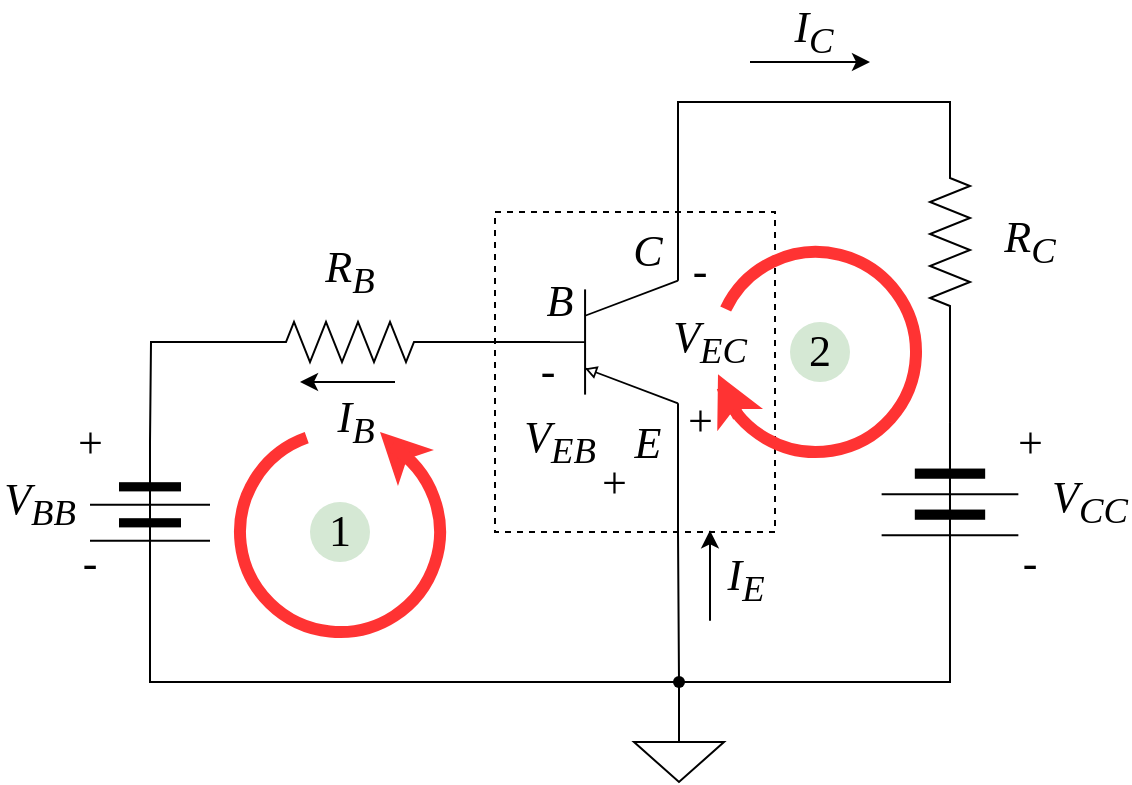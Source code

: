 <mxfile version="22.0.3" type="device">
  <diagram name="Trang-1" id="NIQV9puHBk_IiYt71eVW">
    <mxGraphModel dx="863" dy="505" grid="1" gridSize="10" guides="1" tooltips="1" connect="1" arrows="1" fold="1" page="1" pageScale="1" pageWidth="850" pageHeight="1100" math="0" shadow="0">
      <root>
        <mxCell id="0" />
        <mxCell id="1" parent="0" />
        <mxCell id="F3jTfLF-wt0xc900X1wD-1" value="&lt;font face=&quot;Times New Roman&quot;&gt;&lt;i&gt;V&lt;sub&gt;EC&lt;/sub&gt;&lt;/i&gt;&lt;/font&gt;" style="text;html=1;strokeColor=none;fillColor=none;align=center;verticalAlign=middle;whiteSpace=wrap;rounded=0;fontSize=22;fontFamily=Helvetica;fontColor=default;strokeWidth=20;movable=1;resizable=1;rotatable=1;deletable=1;editable=1;locked=0;connectable=1;" parent="1" vertex="1">
          <mxGeometry x="460" y="275" width="40" height="30" as="geometry" />
        </mxCell>
        <mxCell id="F3jTfLF-wt0xc900X1wD-6" value="" style="rounded=0;whiteSpace=wrap;html=1;strokeWidth=1;align=center;verticalAlign=middle;fontFamily=Helvetica;fontSize=22;fontColor=default;fillColor=none;gradientColor=none;dashed=1;movable=1;resizable=1;rotatable=1;deletable=1;editable=1;locked=0;connectable=1;" parent="1" vertex="1">
          <mxGeometry x="372.5" y="225" width="140" height="160" as="geometry" />
        </mxCell>
        <mxCell id="F3jTfLF-wt0xc900X1wD-8" style="edgeStyle=orthogonalEdgeStyle;rounded=0;orthogonalLoop=1;jettySize=auto;html=1;exitX=1;exitY=0.5;exitDx=0;exitDy=0;exitPerimeter=0;endArrow=none;endFill=0;fontSize=22;movable=1;resizable=1;rotatable=1;deletable=1;editable=1;locked=0;connectable=1;" parent="1" source="F3jTfLF-wt0xc900X1wD-9" target="F3jTfLF-wt0xc900X1wD-13" edge="1">
          <mxGeometry relative="1" as="geometry" />
        </mxCell>
        <mxCell id="F3jTfLF-wt0xc900X1wD-9" value="" style="pointerEvents=1;verticalLabelPosition=bottom;shadow=0;dashed=0;align=center;html=1;verticalAlign=top;shape=mxgraph.electrical.resistors.resistor_2;rotation=90;aspect=fixed;fontSize=22;movable=1;resizable=1;rotatable=1;deletable=1;editable=1;locked=0;connectable=1;" parent="1" vertex="1">
          <mxGeometry x="550" y="230" width="100" height="20" as="geometry" />
        </mxCell>
        <mxCell id="49wvMDCTSfaast48n2sF-11" style="edgeStyle=orthogonalEdgeStyle;shape=connector;rounded=0;orthogonalLoop=1;jettySize=auto;html=1;exitX=0;exitY=0.5;exitDx=0;exitDy=0;exitPerimeter=0;labelBackgroundColor=default;strokeColor=default;align=center;verticalAlign=middle;fontFamily=Helvetica;fontSize=11;fontColor=default;endArrow=none;endFill=0;" edge="1" parent="1" source="F3jTfLF-wt0xc900X1wD-10">
          <mxGeometry relative="1" as="geometry">
            <mxPoint x="200" y="340" as="targetPoint" />
          </mxGeometry>
        </mxCell>
        <mxCell id="F3jTfLF-wt0xc900X1wD-10" value="" style="pointerEvents=1;verticalLabelPosition=bottom;shadow=0;dashed=0;align=center;html=1;verticalAlign=top;shape=mxgraph.electrical.resistors.resistor_2;fontSize=22;movable=1;resizable=1;rotatable=1;deletable=1;editable=1;locked=0;connectable=1;" parent="1" vertex="1">
          <mxGeometry x="250" y="280" width="100" height="20" as="geometry" />
        </mxCell>
        <mxCell id="F3jTfLF-wt0xc900X1wD-11" value="" style="pointerEvents=1;verticalLabelPosition=bottom;shadow=0;dashed=0;align=center;html=1;verticalAlign=top;shape=mxgraph.electrical.miscellaneous.batteryStack;rotation=90;fontSize=22;movable=1;resizable=1;rotatable=1;deletable=1;editable=1;locked=0;connectable=1;direction=east;" parent="1" vertex="1">
          <mxGeometry x="165" y="345" width="70" height="60" as="geometry" />
        </mxCell>
        <mxCell id="F3jTfLF-wt0xc900X1wD-12" style="edgeStyle=orthogonalEdgeStyle;shape=connector;rounded=0;orthogonalLoop=1;jettySize=auto;html=1;exitX=0;exitY=0.5;exitDx=0;exitDy=0;labelBackgroundColor=default;strokeColor=default;align=center;verticalAlign=middle;fontFamily=Helvetica;fontSize=22;fontColor=default;endArrow=none;endFill=0;movable=1;resizable=1;rotatable=1;deletable=1;editable=1;locked=0;connectable=1;" parent="1" source="F3jTfLF-wt0xc900X1wD-13" target="F3jTfLF-wt0xc900X1wD-18" edge="1">
          <mxGeometry relative="1" as="geometry">
            <Array as="points">
              <mxPoint x="600" y="460" />
            </Array>
          </mxGeometry>
        </mxCell>
        <mxCell id="F3jTfLF-wt0xc900X1wD-13" value="" style="pointerEvents=1;verticalLabelPosition=bottom;shadow=0;dashed=0;align=center;html=1;verticalAlign=top;shape=mxgraph.electrical.miscellaneous.batteryStack;rotation=-90;aspect=fixed;fontSize=22;movable=1;resizable=1;rotatable=1;deletable=1;editable=1;locked=0;connectable=1;direction=west;" parent="1" vertex="1">
          <mxGeometry x="559.92" y="336" width="80.15" height="68.36" as="geometry" />
        </mxCell>
        <mxCell id="F3jTfLF-wt0xc900X1wD-17" value="" style="pointerEvents=1;verticalLabelPosition=bottom;shadow=0;dashed=0;align=center;html=1;verticalAlign=top;shape=mxgraph.electrical.signal_sources.signal_ground;fontFamily=Helvetica;fontSize=22;fontColor=default;movable=1;resizable=1;rotatable=1;deletable=1;editable=1;locked=0;connectable=1;" parent="1" vertex="1">
          <mxGeometry x="442" y="480" width="45" height="30" as="geometry" />
        </mxCell>
        <mxCell id="F3jTfLF-wt0xc900X1wD-18" value="" style="shape=waypoint;sketch=0;size=6;pointerEvents=1;points=[];fillColor=none;resizable=1;rotatable=1;perimeter=centerPerimeter;snapToPoint=1;fontFamily=Helvetica;fontSize=22;fontColor=default;movable=1;deletable=1;editable=1;locked=0;connectable=1;" parent="1" vertex="1">
          <mxGeometry x="454.5" y="450" width="20" height="20" as="geometry" />
        </mxCell>
        <mxCell id="F3jTfLF-wt0xc900X1wD-21" value="&lt;font face=&quot;Times New Roman&quot;&gt;&lt;i&gt;R&lt;sub&gt;C&lt;/sub&gt;&lt;/i&gt;&lt;/font&gt;" style="text;html=1;strokeColor=none;fillColor=none;align=center;verticalAlign=middle;whiteSpace=wrap;rounded=0;fontSize=22;fontFamily=Helvetica;fontColor=default;strokeWidth=20;movable=1;resizable=1;rotatable=1;deletable=1;editable=1;locked=0;connectable=1;" parent="1" vertex="1">
          <mxGeometry x="620" y="225" width="40" height="30" as="geometry" />
        </mxCell>
        <mxCell id="F3jTfLF-wt0xc900X1wD-22" value="&lt;font face=&quot;Times New Roman&quot;&gt;&lt;i&gt;V&lt;sub&gt;CC&lt;/sub&gt;&lt;/i&gt;&lt;/font&gt;" style="text;html=1;strokeColor=none;fillColor=none;align=center;verticalAlign=middle;whiteSpace=wrap;rounded=0;fontSize=22;fontFamily=Helvetica;fontColor=default;strokeWidth=20;movable=1;resizable=1;rotatable=1;deletable=1;editable=1;locked=0;connectable=1;" parent="1" vertex="1">
          <mxGeometry x="650.0" y="355.18" width="40" height="30" as="geometry" />
        </mxCell>
        <mxCell id="F3jTfLF-wt0xc900X1wD-23" value="&lt;font face=&quot;Times New Roman&quot;&gt;&lt;i&gt;V&lt;sub&gt;BB&lt;/sub&gt;&lt;/i&gt;&lt;/font&gt;" style="text;html=1;strokeColor=none;fillColor=none;align=center;verticalAlign=middle;whiteSpace=wrap;rounded=0;fontSize=22;fontFamily=Helvetica;fontColor=default;strokeWidth=20;movable=1;resizable=1;rotatable=1;deletable=1;editable=1;locked=0;connectable=1;" parent="1" vertex="1">
          <mxGeometry x="125" y="355.82" width="40" height="30" as="geometry" />
        </mxCell>
        <mxCell id="F3jTfLF-wt0xc900X1wD-24" value="&lt;font face=&quot;Times New Roman&quot;&gt;&lt;i&gt;R&lt;sub&gt;B&lt;/sub&gt;&lt;/i&gt;&lt;/font&gt;" style="text;html=1;strokeColor=none;fillColor=none;align=center;verticalAlign=middle;whiteSpace=wrap;rounded=0;fontSize=22;fontFamily=Helvetica;fontColor=default;strokeWidth=20;movable=1;resizable=1;rotatable=1;deletable=1;editable=1;locked=0;connectable=1;" parent="1" vertex="1">
          <mxGeometry x="280.0" y="240" width="40" height="30" as="geometry" />
        </mxCell>
        <mxCell id="F3jTfLF-wt0xc900X1wD-25" value="&lt;font face=&quot;Times New Roman&quot;&gt;&lt;i&gt;V&lt;sub&gt;EB&lt;/sub&gt;&lt;/i&gt;&lt;/font&gt;" style="text;html=1;strokeColor=none;fillColor=none;align=center;verticalAlign=middle;whiteSpace=wrap;rounded=0;fontSize=22;fontFamily=Helvetica;fontColor=default;strokeWidth=20;movable=1;resizable=1;rotatable=1;deletable=1;editable=1;locked=0;connectable=1;" parent="1" vertex="1">
          <mxGeometry x="385.0" y="325.18" width="40" height="30" as="geometry" />
        </mxCell>
        <mxCell id="F3jTfLF-wt0xc900X1wD-26" value="&lt;font face=&quot;Times New Roman&quot;&gt;&lt;i&gt;+&lt;/i&gt;&lt;/font&gt;" style="text;html=1;strokeColor=none;fillColor=none;align=center;verticalAlign=middle;whiteSpace=wrap;rounded=0;fontSize=22;fontFamily=Helvetica;fontColor=default;strokeWidth=20;movable=1;resizable=1;rotatable=1;deletable=1;editable=1;locked=0;connectable=1;" parent="1" vertex="1">
          <mxGeometry x="454.5" y="315" width="40" height="30" as="geometry" />
        </mxCell>
        <mxCell id="F3jTfLF-wt0xc900X1wD-27" value="&lt;font face=&quot;Times New Roman&quot;&gt;&lt;i&gt;-&lt;/i&gt;&lt;/font&gt;" style="text;html=1;strokeColor=none;fillColor=none;align=center;verticalAlign=middle;whiteSpace=wrap;rounded=0;fontSize=22;fontFamily=Helvetica;fontColor=default;strokeWidth=20;movable=1;resizable=1;rotatable=1;deletable=1;editable=1;locked=0;connectable=1;" parent="1" vertex="1">
          <mxGeometry x="454.5" y="240" width="40" height="30" as="geometry" />
        </mxCell>
        <mxCell id="F3jTfLF-wt0xc900X1wD-28" value="&lt;font face=&quot;Times New Roman&quot;&gt;&lt;i&gt;+&lt;/i&gt;&lt;/font&gt;" style="text;html=1;strokeColor=none;fillColor=none;align=center;verticalAlign=middle;whiteSpace=wrap;rounded=0;fontSize=22;fontFamily=Helvetica;fontColor=default;strokeWidth=20;movable=1;resizable=1;rotatable=1;deletable=1;editable=1;locked=0;connectable=1;" parent="1" vertex="1">
          <mxGeometry x="417" y="350.82" width="30" height="20" as="geometry" />
        </mxCell>
        <mxCell id="F3jTfLF-wt0xc900X1wD-29" value="&lt;font face=&quot;Times New Roman&quot;&gt;&lt;i&gt;-&lt;/i&gt;&lt;/font&gt;" style="text;html=1;strokeColor=none;fillColor=none;align=center;verticalAlign=middle;whiteSpace=wrap;rounded=0;fontSize=22;fontFamily=Helvetica;fontColor=default;strokeWidth=20;movable=1;resizable=1;rotatable=1;deletable=1;editable=1;locked=0;connectable=1;" parent="1" vertex="1">
          <mxGeometry x="384" y="295" width="30" height="20" as="geometry" />
        </mxCell>
        <mxCell id="F3jTfLF-wt0xc900X1wD-30" value="&lt;span style=&quot;font-weight: 400;&quot;&gt;C&lt;/span&gt;" style="text;html=1;strokeColor=none;fillColor=none;align=center;verticalAlign=middle;whiteSpace=wrap;rounded=0;fontSize=22;fontFamily=Times New Roman;fontColor=default;fontStyle=3;movable=1;resizable=1;rotatable=1;deletable=1;editable=1;locked=0;connectable=1;" parent="1" vertex="1">
          <mxGeometry x="434" y="230" width="30" height="30" as="geometry" />
        </mxCell>
        <mxCell id="F3jTfLF-wt0xc900X1wD-31" value="&lt;span style=&quot;font-weight: 400;&quot;&gt;B&lt;/span&gt;" style="text;html=1;strokeColor=none;fillColor=none;align=center;verticalAlign=middle;whiteSpace=wrap;rounded=0;fontSize=22;fontFamily=Times New Roman;fontColor=default;fontStyle=3;movable=1;resizable=1;rotatable=1;deletable=1;editable=1;locked=0;connectable=1;" parent="1" vertex="1">
          <mxGeometry x="390" y="255" width="30" height="30" as="geometry" />
        </mxCell>
        <mxCell id="F3jTfLF-wt0xc900X1wD-32" value="&lt;span style=&quot;font-weight: 400;&quot;&gt;E&lt;/span&gt;" style="text;html=1;strokeColor=none;fillColor=none;align=center;verticalAlign=middle;whiteSpace=wrap;rounded=0;fontSize=22;fontFamily=Times New Roman;fontColor=default;fontStyle=3;movable=1;resizable=1;rotatable=1;deletable=1;editable=1;locked=0;connectable=1;" parent="1" vertex="1">
          <mxGeometry x="434" y="325.82" width="30" height="30" as="geometry" />
        </mxCell>
        <mxCell id="F3jTfLF-wt0xc900X1wD-33" value="&lt;font face=&quot;Times New Roman&quot;&gt;&lt;i&gt;+&lt;/i&gt;&lt;/font&gt;" style="text;html=1;strokeColor=none;fillColor=none;align=center;verticalAlign=middle;whiteSpace=wrap;rounded=0;fontSize=22;fontFamily=Helvetica;fontColor=default;strokeWidth=20;movable=1;resizable=1;rotatable=1;deletable=1;editable=1;locked=0;connectable=1;" parent="1" vertex="1">
          <mxGeometry x="620.0" y="325.82" width="40" height="30" as="geometry" />
        </mxCell>
        <mxCell id="F3jTfLF-wt0xc900X1wD-34" value="&lt;font face=&quot;Times New Roman&quot;&gt;&lt;i&gt;-&lt;/i&gt;&lt;/font&gt;" style="text;html=1;strokeColor=none;fillColor=none;align=center;verticalAlign=middle;whiteSpace=wrap;rounded=0;fontSize=22;fontFamily=Helvetica;fontColor=default;strokeWidth=20;movable=1;resizable=1;rotatable=1;deletable=1;editable=1;locked=0;connectable=1;" parent="1" vertex="1">
          <mxGeometry x="620.0" y="385.82" width="40" height="30" as="geometry" />
        </mxCell>
        <mxCell id="F3jTfLF-wt0xc900X1wD-35" value="&lt;font face=&quot;Times New Roman&quot;&gt;&lt;i&gt;+&lt;/i&gt;&lt;/font&gt;" style="text;html=1;strokeColor=none;fillColor=none;align=center;verticalAlign=middle;whiteSpace=wrap;rounded=0;fontSize=22;fontFamily=Helvetica;fontColor=default;strokeWidth=20;movable=1;resizable=1;rotatable=1;deletable=1;editable=1;locked=0;connectable=1;" parent="1" vertex="1">
          <mxGeometry x="150.0" y="325.82" width="40" height="30" as="geometry" />
        </mxCell>
        <mxCell id="F3jTfLF-wt0xc900X1wD-36" value="&lt;font face=&quot;Times New Roman&quot;&gt;&lt;i&gt;-&lt;/i&gt;&lt;/font&gt;" style="text;html=1;strokeColor=none;fillColor=none;align=center;verticalAlign=middle;whiteSpace=wrap;rounded=0;fontSize=22;fontFamily=Helvetica;fontColor=default;strokeWidth=20;movable=1;resizable=1;rotatable=1;deletable=1;editable=1;locked=0;connectable=1;" parent="1" vertex="1">
          <mxGeometry x="150.0" y="385.82" width="40" height="30" as="geometry" />
        </mxCell>
        <mxCell id="F3jTfLF-wt0xc900X1wD-37" value="&lt;font face=&quot;Times New Roman&quot;&gt;1&lt;/font&gt;" style="ellipse;whiteSpace=wrap;html=1;rounded=0;strokeWidth=1;align=center;verticalAlign=middle;fontFamily=Helvetica;fontSize=22;fontColor=default;fillColor=#D5E8D4;gradientColor=none;aspect=fixed;strokeColor=none;movable=1;resizable=1;rotatable=1;deletable=1;editable=1;locked=0;connectable=1;" parent="1" vertex="1">
          <mxGeometry x="280" y="370" width="30" height="30" as="geometry" />
        </mxCell>
        <mxCell id="F3jTfLF-wt0xc900X1wD-38" value="" style="verticalLabelPosition=bottom;verticalAlign=top;html=1;shape=mxgraph.basic.arc;startAngle=0.279;endAngle=0.151;rounded=0;strokeWidth=6;align=center;fontFamily=Helvetica;fontSize=22;fontColor=default;fillColor=none;gradientColor=none;rotation=-165;strokeColor=#FF3333;" parent="1" vertex="1">
          <mxGeometry x="483" y="245" width="100" height="100" as="geometry" />
        </mxCell>
        <mxCell id="F3jTfLF-wt0xc900X1wD-39" value="" style="endArrow=classic;html=1;rounded=0;labelBackgroundColor=default;strokeColor=#FF3333;align=center;verticalAlign=middle;fontFamily=Helvetica;fontSize=22;fontColor=default;shape=connector;strokeWidth=6;exitX=0.773;exitY=0.101;exitDx=0;exitDy=0;exitPerimeter=0;" parent="1" edge="1">
          <mxGeometry width="50" height="50" relative="1" as="geometry">
            <mxPoint x="494.303" y="327.475" as="sourcePoint" />
            <mxPoint x="484" y="306.18" as="targetPoint" />
          </mxGeometry>
        </mxCell>
        <mxCell id="F3jTfLF-wt0xc900X1wD-40" value="" style="group" parent="1" vertex="1" connectable="0">
          <mxGeometry x="500" y="120" width="60" height="30" as="geometry" />
        </mxCell>
        <mxCell id="F3jTfLF-wt0xc900X1wD-42" value="&lt;span style=&quot;font-weight: 400;&quot;&gt;I&lt;sub&gt;C&lt;/sub&gt;&lt;/span&gt;" style="text;html=1;strokeColor=none;fillColor=none;align=center;verticalAlign=middle;whiteSpace=wrap;rounded=0;fontSize=22;fontFamily=Times New Roman;fontColor=default;fontStyle=3;movable=1;resizable=1;rotatable=1;deletable=1;editable=1;locked=0;connectable=1;" parent="F3jTfLF-wt0xc900X1wD-40" vertex="1">
          <mxGeometry x="17" width="30" height="30" as="geometry" />
        </mxCell>
        <mxCell id="F3jTfLF-wt0xc900X1wD-43" value="" style="group" parent="1" vertex="1" connectable="0">
          <mxGeometry x="267.5" y="310" width="77.5" height="125" as="geometry" />
        </mxCell>
        <mxCell id="F3jTfLF-wt0xc900X1wD-45" value="&lt;span style=&quot;font-weight: 400;&quot;&gt;I&lt;sub&gt;B&lt;/sub&gt;&lt;/span&gt;" style="text;html=1;strokeColor=none;fillColor=none;align=center;verticalAlign=middle;whiteSpace=wrap;rounded=0;fontSize=22;fontFamily=Times New Roman;fontColor=default;fontStyle=3;movable=1;resizable=1;rotatable=1;deletable=1;editable=1;locked=0;connectable=1;" parent="F3jTfLF-wt0xc900X1wD-43" vertex="1">
          <mxGeometry x="20" y="5" width="30" height="30" as="geometry" />
        </mxCell>
        <mxCell id="F3jTfLF-wt0xc900X1wD-2" value="" style="group;rotation=90;" parent="F3jTfLF-wt0xc900X1wD-43" vertex="1" connectable="0">
          <mxGeometry x="-22.5" y="25" width="100" height="100" as="geometry" />
        </mxCell>
        <mxCell id="F3jTfLF-wt0xc900X1wD-4" value="" style="endArrow=classic;html=1;rounded=0;labelBackgroundColor=default;strokeColor=#FF3333;align=center;verticalAlign=middle;fontFamily=Helvetica;fontSize=22;fontColor=default;shape=connector;strokeWidth=6;" parent="F3jTfLF-wt0xc900X1wD-2" edge="1">
          <mxGeometry width="50" height="50" relative="1" as="geometry">
            <mxPoint x="80" y="10" as="sourcePoint" />
            <mxPoint x="70" as="targetPoint" />
          </mxGeometry>
        </mxCell>
        <mxCell id="F3jTfLF-wt0xc900X1wD-46" value="" style="group" parent="1" vertex="1" connectable="0">
          <mxGeometry x="480" y="385.18" width="32.5" height="44.18" as="geometry" />
        </mxCell>
        <mxCell id="F3jTfLF-wt0xc900X1wD-48" value="&lt;span style=&quot;font-weight: 400;&quot;&gt;I&lt;sub&gt;E&lt;/sub&gt;&lt;/span&gt;" style="text;html=1;strokeColor=none;fillColor=none;align=center;verticalAlign=middle;whiteSpace=wrap;rounded=0;fontSize=22;fontFamily=Times New Roman;fontColor=default;fontStyle=3;movable=1;resizable=1;rotatable=1;deletable=1;editable=1;locked=0;connectable=1;" parent="F3jTfLF-wt0xc900X1wD-46" vertex="1">
          <mxGeometry x="2.5" y="9.18" width="30" height="30" as="geometry" />
        </mxCell>
        <mxCell id="49wvMDCTSfaast48n2sF-3" value="" style="verticalLabelPosition=bottom;shadow=0;dashed=0;align=center;html=1;verticalAlign=top;shape=stencil(zVVRa4MwEP41eS1q1skeh+seS2GDPQc9Z5gmkmRr9+93JkqbtganrAwEue9y3913d1FCM12xFkgSCdYAoU8kSXbbHdqvignNtZEKjQRhfFXuQBo5c9+b1JlMt5Abh5X8AIWDtVHyA/a8MH04FxUobjov3ZDoEc90D81yKQQycCm05znxIxnjAmOjgyOLXZJvZ/WFtcjfgAHloUeF241DSPI8M1E8LdHLjESRr2i1npbq7XommiEy1lialVLBu5Kforhan2ZfECi/Zd1MLxyDu5E2utd1Jmwd6szAUHMxznAfpLDCRwpEYXYpA8EKutUPnTjda7wLx/2Ow2Utadpg/qZrw/X0r8ifNG3RPiyXlv4bbb40unzXwxQ3HdvaH9scbfHZ5FdzSFKP5O5hGkleSx3qRaiRJa/r0Wba0IvPqUXdL9YCPw==);" vertex="1" parent="1">
          <mxGeometry x="400" y="240" width="64" height="100" as="geometry" />
        </mxCell>
        <mxCell id="49wvMDCTSfaast48n2sF-5" style="edgeStyle=orthogonalEdgeStyle;rounded=0;orthogonalLoop=1;jettySize=auto;html=1;exitX=0;exitY=0.5;exitDx=0;exitDy=0;exitPerimeter=0;entryX=1;entryY=0.5;entryDx=0;entryDy=0;entryPerimeter=0;endArrow=none;endFill=0;" edge="1" parent="1" source="49wvMDCTSfaast48n2sF-3" target="F3jTfLF-wt0xc900X1wD-10">
          <mxGeometry relative="1" as="geometry" />
        </mxCell>
        <mxCell id="49wvMDCTSfaast48n2sF-6" style="edgeStyle=orthogonalEdgeStyle;shape=connector;rounded=0;orthogonalLoop=1;jettySize=auto;html=1;exitX=1;exitY=0;exitDx=0;exitDy=0;exitPerimeter=0;entryX=0;entryY=0.5;entryDx=0;entryDy=0;entryPerimeter=0;labelBackgroundColor=default;strokeColor=default;align=center;verticalAlign=middle;fontFamily=Helvetica;fontSize=11;fontColor=default;endArrow=none;endFill=0;" edge="1" parent="1" source="49wvMDCTSfaast48n2sF-3" target="F3jTfLF-wt0xc900X1wD-9">
          <mxGeometry relative="1" as="geometry" />
        </mxCell>
        <mxCell id="49wvMDCTSfaast48n2sF-7" style="edgeStyle=orthogonalEdgeStyle;shape=connector;rounded=0;orthogonalLoop=1;jettySize=auto;html=1;exitX=0.5;exitY=0;exitDx=0;exitDy=0;exitPerimeter=0;entryX=0.497;entryY=0.5;entryDx=0;entryDy=0;entryPerimeter=0;labelBackgroundColor=default;strokeColor=default;align=center;verticalAlign=middle;fontFamily=Helvetica;fontSize=11;fontColor=default;endArrow=none;endFill=0;" edge="1" parent="1" source="F3jTfLF-wt0xc900X1wD-17" target="F3jTfLF-wt0xc900X1wD-18">
          <mxGeometry relative="1" as="geometry" />
        </mxCell>
        <mxCell id="49wvMDCTSfaast48n2sF-8" style="edgeStyle=orthogonalEdgeStyle;shape=connector;rounded=0;orthogonalLoop=1;jettySize=auto;html=1;exitX=1;exitY=1;exitDx=0;exitDy=0;exitPerimeter=0;entryX=0.258;entryY=-0.004;entryDx=0;entryDy=0;entryPerimeter=0;labelBackgroundColor=default;strokeColor=default;align=center;verticalAlign=middle;fontFamily=Helvetica;fontSize=11;fontColor=default;endArrow=none;endFill=0;" edge="1" parent="1" source="49wvMDCTSfaast48n2sF-3" target="F3jTfLF-wt0xc900X1wD-18">
          <mxGeometry relative="1" as="geometry" />
        </mxCell>
        <mxCell id="49wvMDCTSfaast48n2sF-9" style="edgeStyle=orthogonalEdgeStyle;shape=connector;rounded=0;orthogonalLoop=1;jettySize=auto;html=1;exitX=0;exitY=0.5;exitDx=0;exitDy=0;entryX=0.492;entryY=0.758;entryDx=0;entryDy=0;entryPerimeter=0;labelBackgroundColor=default;strokeColor=default;align=center;verticalAlign=middle;fontFamily=Helvetica;fontSize=11;fontColor=default;endArrow=none;endFill=0;" edge="1" parent="1" source="F3jTfLF-wt0xc900X1wD-11" target="F3jTfLF-wt0xc900X1wD-18">
          <mxGeometry relative="1" as="geometry">
            <Array as="points">
              <mxPoint x="200" y="460" />
            </Array>
          </mxGeometry>
        </mxCell>
        <mxCell id="F3jTfLF-wt0xc900X1wD-44" value="" style="endArrow=classic;html=1;rounded=0;labelBackgroundColor=default;strokeColor=default;align=center;verticalAlign=middle;fontFamily=Helvetica;fontSize=22;fontColor=default;shape=connector;movable=1;resizable=1;rotatable=1;deletable=1;editable=1;locked=0;connectable=1;" parent="1" edge="1">
          <mxGeometry width="50" height="50" relative="1" as="geometry">
            <mxPoint x="322.5" y="310" as="sourcePoint" />
            <mxPoint x="275" y="310" as="targetPoint" />
          </mxGeometry>
        </mxCell>
        <mxCell id="F3jTfLF-wt0xc900X1wD-41" value="" style="endArrow=classic;html=1;rounded=0;labelBackgroundColor=default;strokeColor=default;align=center;verticalAlign=middle;fontFamily=Helvetica;fontSize=22;fontColor=default;shape=connector;movable=1;resizable=1;rotatable=1;deletable=1;editable=1;locked=0;connectable=1;" parent="1" edge="1">
          <mxGeometry width="50" height="50" relative="1" as="geometry">
            <mxPoint x="500" y="150" as="sourcePoint" />
            <mxPoint x="560" y="150" as="targetPoint" />
          </mxGeometry>
        </mxCell>
        <mxCell id="F3jTfLF-wt0xc900X1wD-47" value="" style="endArrow=classic;html=1;rounded=0;labelBackgroundColor=default;strokeColor=default;align=center;verticalAlign=middle;fontFamily=Helvetica;fontSize=22;fontColor=default;shape=connector;movable=1;resizable=1;rotatable=1;deletable=1;editable=1;locked=0;connectable=1;" parent="1" edge="1">
          <mxGeometry width="50" height="50" relative="1" as="geometry">
            <mxPoint x="480" y="429.36" as="sourcePoint" />
            <mxPoint x="480" y="384.18" as="targetPoint" />
          </mxGeometry>
        </mxCell>
        <mxCell id="F3jTfLF-wt0xc900X1wD-5" value="&lt;font face=&quot;Times New Roman&quot;&gt;2&lt;/font&gt;" style="ellipse;whiteSpace=wrap;html=1;rounded=0;strokeWidth=1;align=center;verticalAlign=middle;fontFamily=Helvetica;fontSize=22;fontColor=default;fillColor=#D5E8D4;gradientColor=none;aspect=fixed;strokeColor=none;movable=1;resizable=1;rotatable=1;deletable=1;editable=1;locked=0;connectable=1;" parent="1" vertex="1">
          <mxGeometry x="520" y="280" width="30" height="30" as="geometry" />
        </mxCell>
        <mxCell id="F3jTfLF-wt0xc900X1wD-3" value="" style="verticalLabelPosition=bottom;verticalAlign=top;html=1;shape=mxgraph.basic.arc;startAngle=0.336;endAngle=0.196;rounded=0;strokeWidth=6;align=center;fontFamily=Helvetica;fontSize=22;fontColor=default;fillColor=none;gradientColor=none;rotation=-90;strokeColor=#FF3333;" parent="1" vertex="1">
          <mxGeometry x="245" y="335" width="100" height="100" as="geometry" />
        </mxCell>
      </root>
    </mxGraphModel>
  </diagram>
</mxfile>
